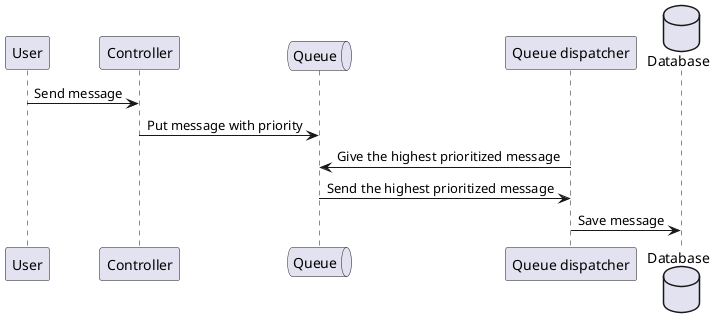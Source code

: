 @startuml


User -> Controller: Send message

queue Queue as Queue

Controller -> Queue: Put message with priority
"Queue dispatcher" -> Queue: Give the highest prioritized message
"Queue dispatcher" <- Queue: Send the highest prioritized message

database Database as Database

"Queue dispatcher" -> Database: Save message

@enduml